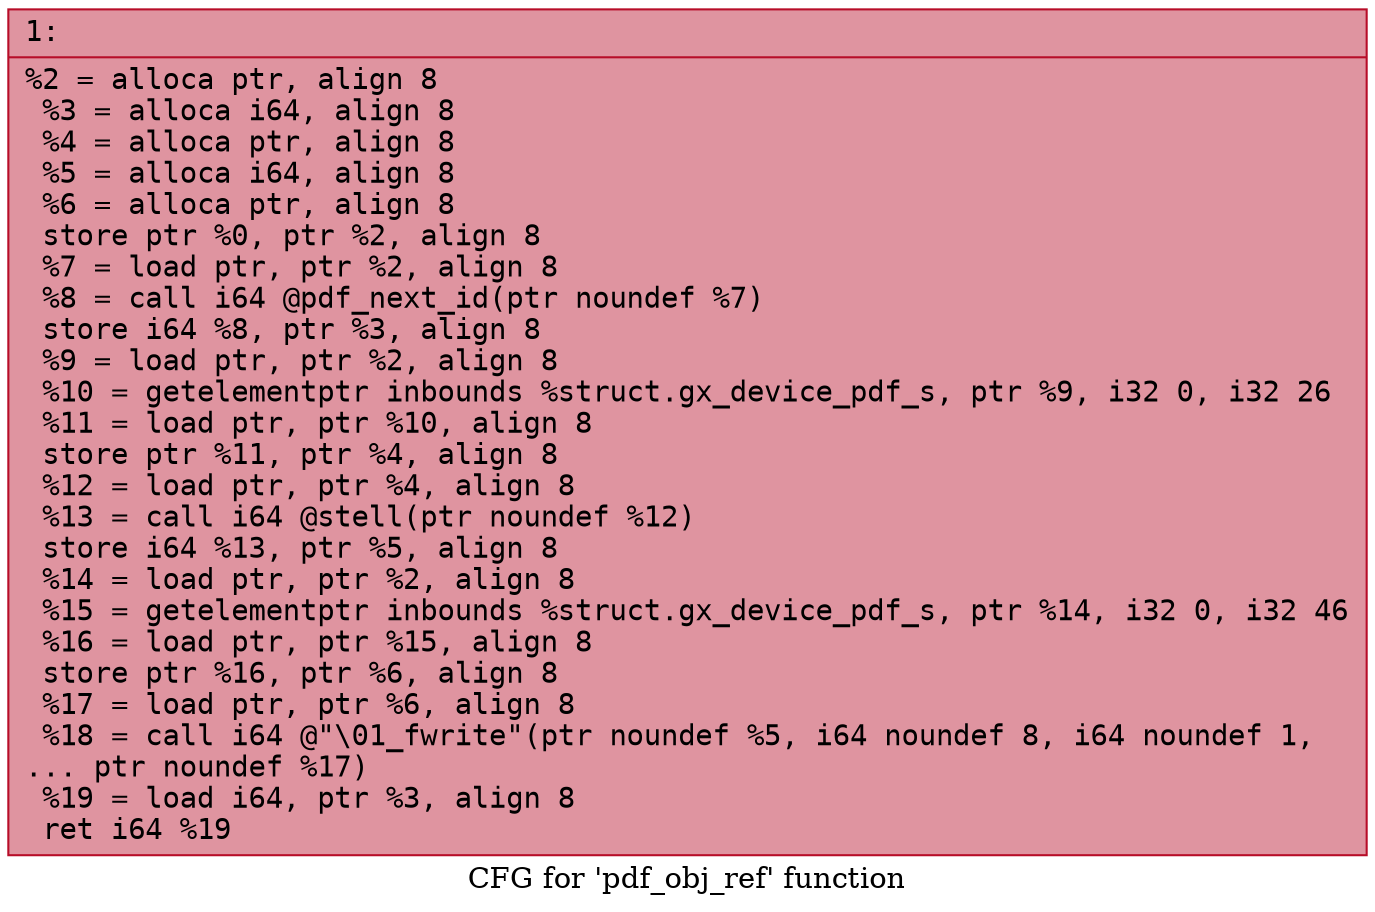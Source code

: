 digraph "CFG for 'pdf_obj_ref' function" {
	label="CFG for 'pdf_obj_ref' function";

	Node0x6000020b0d20 [shape=record,color="#b70d28ff", style=filled, fillcolor="#b70d2870" fontname="Courier",label="{1:\l|  %2 = alloca ptr, align 8\l  %3 = alloca i64, align 8\l  %4 = alloca ptr, align 8\l  %5 = alloca i64, align 8\l  %6 = alloca ptr, align 8\l  store ptr %0, ptr %2, align 8\l  %7 = load ptr, ptr %2, align 8\l  %8 = call i64 @pdf_next_id(ptr noundef %7)\l  store i64 %8, ptr %3, align 8\l  %9 = load ptr, ptr %2, align 8\l  %10 = getelementptr inbounds %struct.gx_device_pdf_s, ptr %9, i32 0, i32 26\l  %11 = load ptr, ptr %10, align 8\l  store ptr %11, ptr %4, align 8\l  %12 = load ptr, ptr %4, align 8\l  %13 = call i64 @stell(ptr noundef %12)\l  store i64 %13, ptr %5, align 8\l  %14 = load ptr, ptr %2, align 8\l  %15 = getelementptr inbounds %struct.gx_device_pdf_s, ptr %14, i32 0, i32 46\l  %16 = load ptr, ptr %15, align 8\l  store ptr %16, ptr %6, align 8\l  %17 = load ptr, ptr %6, align 8\l  %18 = call i64 @\"\\01_fwrite\"(ptr noundef %5, i64 noundef 8, i64 noundef 1,\l... ptr noundef %17)\l  %19 = load i64, ptr %3, align 8\l  ret i64 %19\l}"];
}
